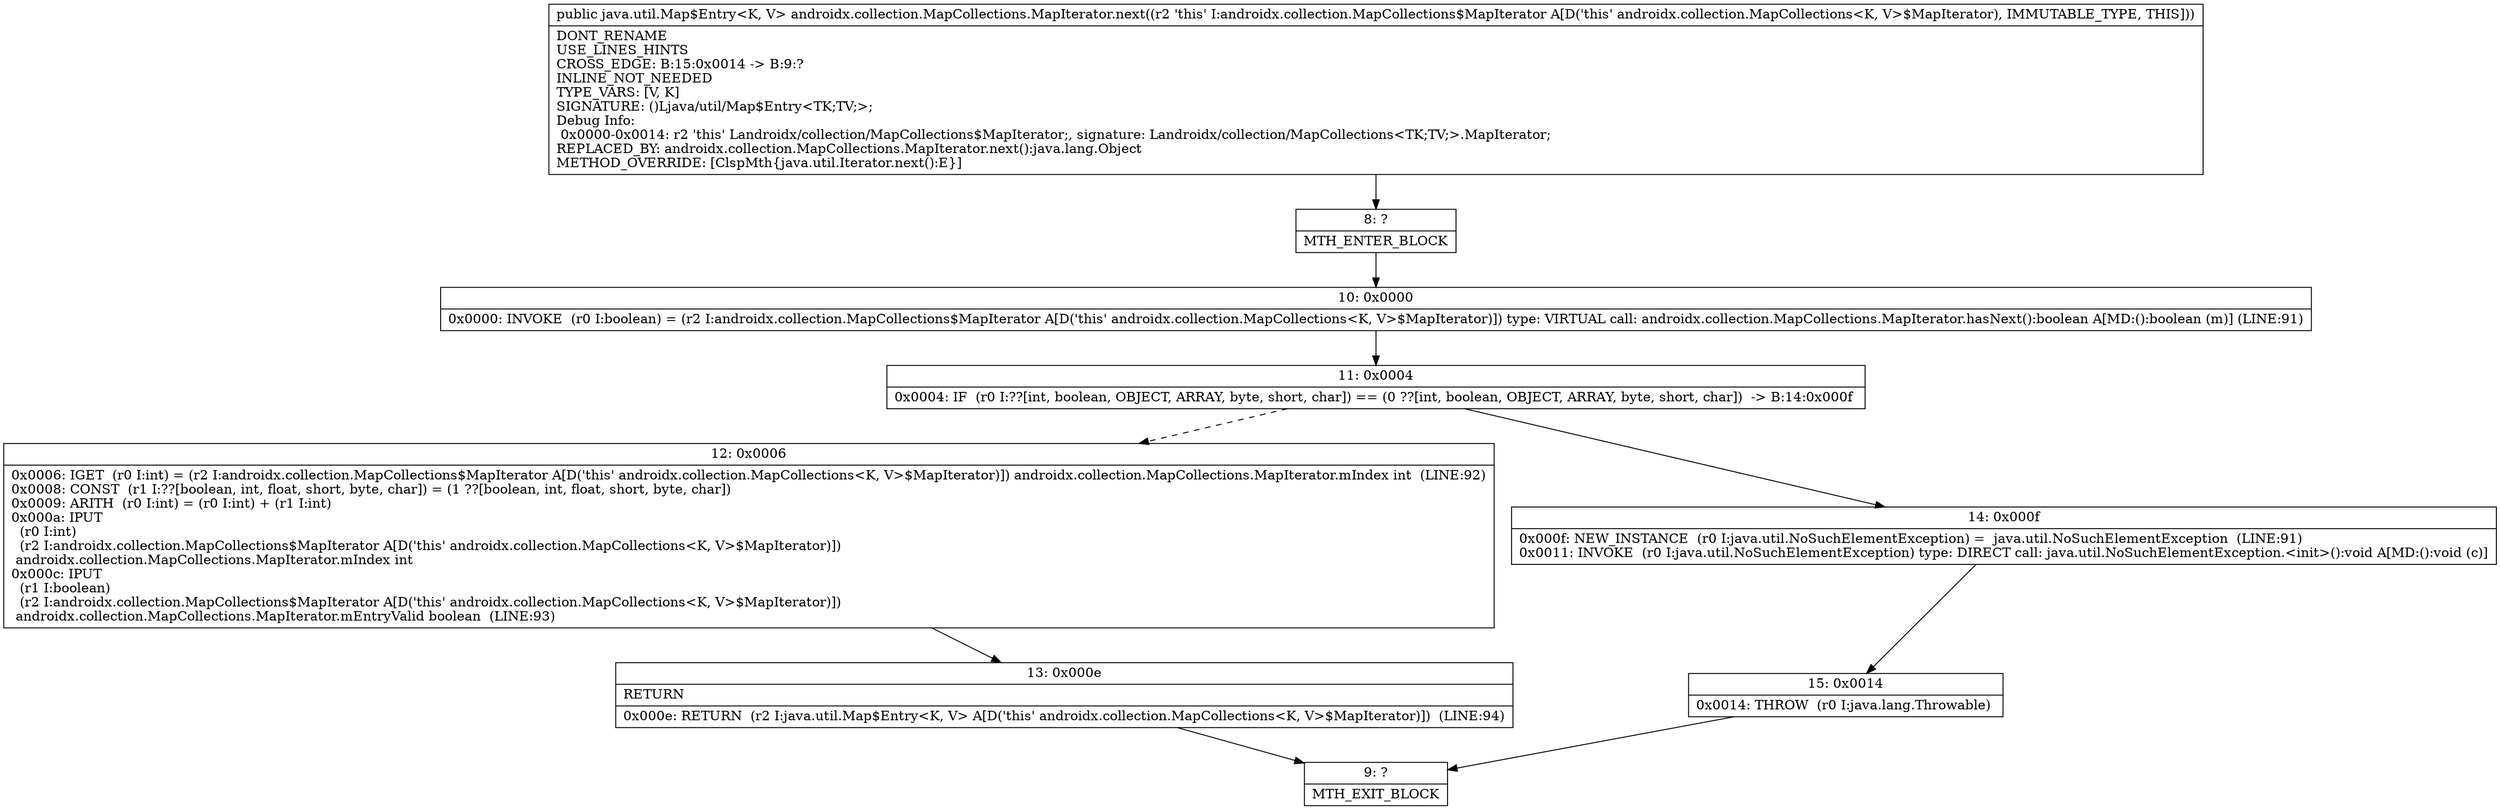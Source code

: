 digraph "CFG forandroidx.collection.MapCollections.MapIterator.next()Ljava\/util\/Map$Entry;" {
Node_8 [shape=record,label="{8\:\ ?|MTH_ENTER_BLOCK\l}"];
Node_10 [shape=record,label="{10\:\ 0x0000|0x0000: INVOKE  (r0 I:boolean) = (r2 I:androidx.collection.MapCollections$MapIterator A[D('this' androidx.collection.MapCollections\<K, V\>$MapIterator)]) type: VIRTUAL call: androidx.collection.MapCollections.MapIterator.hasNext():boolean A[MD:():boolean (m)] (LINE:91)\l}"];
Node_11 [shape=record,label="{11\:\ 0x0004|0x0004: IF  (r0 I:??[int, boolean, OBJECT, ARRAY, byte, short, char]) == (0 ??[int, boolean, OBJECT, ARRAY, byte, short, char])  \-\> B:14:0x000f \l}"];
Node_12 [shape=record,label="{12\:\ 0x0006|0x0006: IGET  (r0 I:int) = (r2 I:androidx.collection.MapCollections$MapIterator A[D('this' androidx.collection.MapCollections\<K, V\>$MapIterator)]) androidx.collection.MapCollections.MapIterator.mIndex int  (LINE:92)\l0x0008: CONST  (r1 I:??[boolean, int, float, short, byte, char]) = (1 ??[boolean, int, float, short, byte, char]) \l0x0009: ARITH  (r0 I:int) = (r0 I:int) + (r1 I:int) \l0x000a: IPUT  \l  (r0 I:int)\l  (r2 I:androidx.collection.MapCollections$MapIterator A[D('this' androidx.collection.MapCollections\<K, V\>$MapIterator)])\l androidx.collection.MapCollections.MapIterator.mIndex int \l0x000c: IPUT  \l  (r1 I:boolean)\l  (r2 I:androidx.collection.MapCollections$MapIterator A[D('this' androidx.collection.MapCollections\<K, V\>$MapIterator)])\l androidx.collection.MapCollections.MapIterator.mEntryValid boolean  (LINE:93)\l}"];
Node_13 [shape=record,label="{13\:\ 0x000e|RETURN\l|0x000e: RETURN  (r2 I:java.util.Map$Entry\<K, V\> A[D('this' androidx.collection.MapCollections\<K, V\>$MapIterator)])  (LINE:94)\l}"];
Node_9 [shape=record,label="{9\:\ ?|MTH_EXIT_BLOCK\l}"];
Node_14 [shape=record,label="{14\:\ 0x000f|0x000f: NEW_INSTANCE  (r0 I:java.util.NoSuchElementException) =  java.util.NoSuchElementException  (LINE:91)\l0x0011: INVOKE  (r0 I:java.util.NoSuchElementException) type: DIRECT call: java.util.NoSuchElementException.\<init\>():void A[MD:():void (c)]\l}"];
Node_15 [shape=record,label="{15\:\ 0x0014|0x0014: THROW  (r0 I:java.lang.Throwable) \l}"];
MethodNode[shape=record,label="{public java.util.Map$Entry\<K, V\> androidx.collection.MapCollections.MapIterator.next((r2 'this' I:androidx.collection.MapCollections$MapIterator A[D('this' androidx.collection.MapCollections\<K, V\>$MapIterator), IMMUTABLE_TYPE, THIS]))  | DONT_RENAME\lUSE_LINES_HINTS\lCROSS_EDGE: B:15:0x0014 \-\> B:9:?\lINLINE_NOT_NEEDED\lTYPE_VARS: [V, K]\lSIGNATURE: ()Ljava\/util\/Map$Entry\<TK;TV;\>;\lDebug Info:\l  0x0000\-0x0014: r2 'this' Landroidx\/collection\/MapCollections$MapIterator;, signature: Landroidx\/collection\/MapCollections\<TK;TV;\>.MapIterator;\lREPLACED_BY: androidx.collection.MapCollections.MapIterator.next():java.lang.Object\lMETHOD_OVERRIDE: [ClspMth\{java.util.Iterator.next():E\}]\l}"];
MethodNode -> Node_8;Node_8 -> Node_10;
Node_10 -> Node_11;
Node_11 -> Node_12[style=dashed];
Node_11 -> Node_14;
Node_12 -> Node_13;
Node_13 -> Node_9;
Node_14 -> Node_15;
Node_15 -> Node_9;
}

